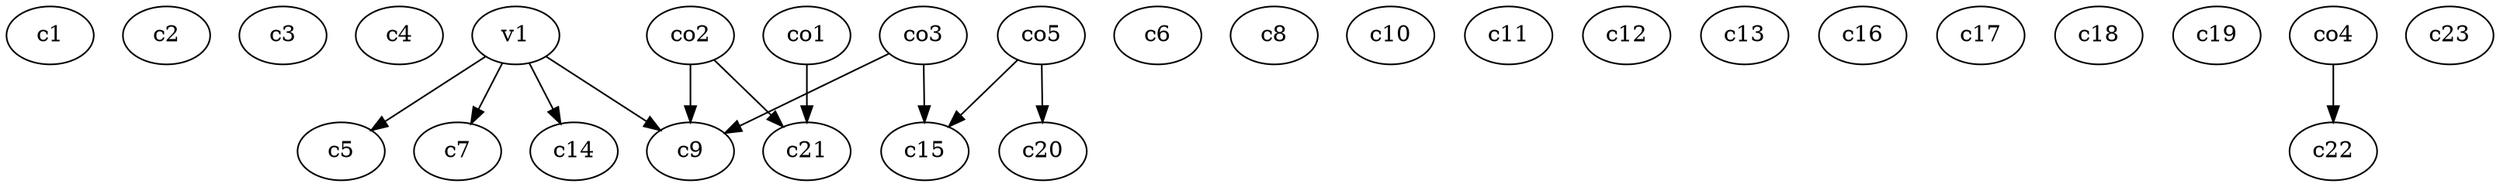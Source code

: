 strict digraph  {
c1;
c2;
c3;
c4;
c5;
c6;
c7;
c8;
c9;
c10;
c11;
c12;
c13;
c14;
c15;
c16;
c17;
c18;
c19;
c20;
c21;
c22;
c23;
v1;
co1;
co2;
co3;
co4;
co5;
v1 -> c14  [weight=1];
v1 -> c9  [weight=1];
v1 -> c5  [weight=1];
v1 -> c7  [weight=1];
co1 -> c21  [weight=1];
co2 -> c21  [weight=1];
co2 -> c9  [weight=1];
co3 -> c15  [weight=1];
co3 -> c9  [weight=1];
co4 -> c22  [weight=1];
co5 -> c20  [weight=1];
co5 -> c15  [weight=1];
}
